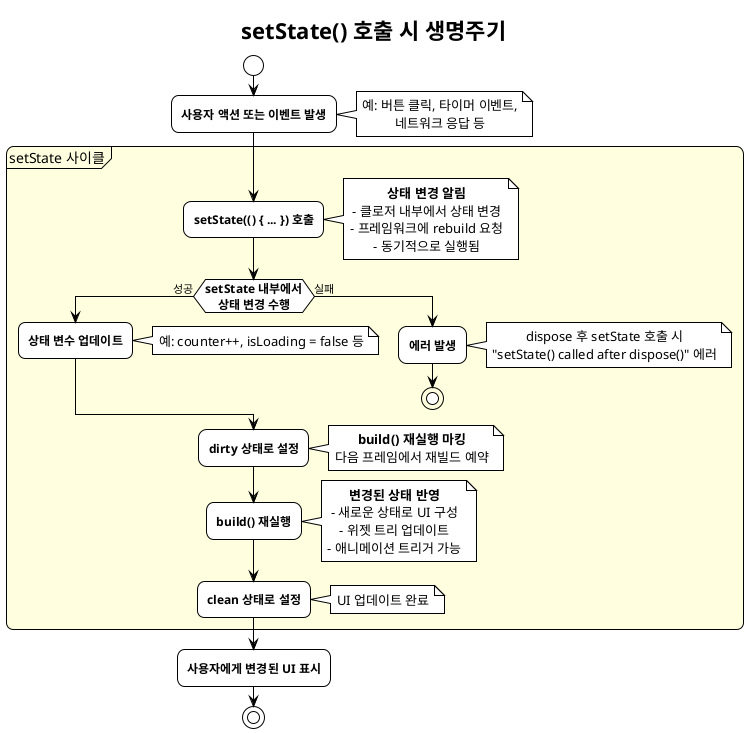 @startuml StatefulWidget_SetState_Lifecycle
!theme plain
skinparam backgroundColor #FFFFFF
skinparam roundcorner 15
skinparam shadowing false
skinparam defaultTextAlignment center
skinparam activityFontSize 12
skinparam activityFontStyle bold

title setState() 호출 시 생명주기

start

:사용자 액션 또는 이벤트 발생;
note right
  예: 버튼 클릭, 타이머 이벤트,
  네트워크 응답 등
end note

partition "setState 사이클" #LightYellow {
  :setState(() { ... }) 호출;
  note right
    **상태 변경 알림**
    - 클로저 내부에서 상태 변경
    - 프레임워크에 rebuild 요청
    - 동기적으로 실행됨
  end note

  if (setState 내부에서\n상태 변경 수행) then (성공)
    :상태 변수 업데이트;
    note right
      예: counter++, isLoading = false 등
    end note
  else (실패)
    :에러 발생;
    note right
      dispose 후 setState 호출 시
      "setState() called after dispose()" 에러
    end note
    stop
  endif

  :dirty 상태로 설정;
  note right
    **build() 재실행 마킹**
    다음 프레임에서 재빌드 예약
  end note

  :build() 재실행;
  note right
    **변경된 상태 반영**
    - 새로운 상태로 UI 구성
    - 위젯 트리 업데이트
    - 애니메이션 트리거 가능
  end note

  :clean 상태로 설정;
  note right
    UI 업데이트 완료
  end note
}

:사용자에게 변경된 UI 표시;

stop

@enduml